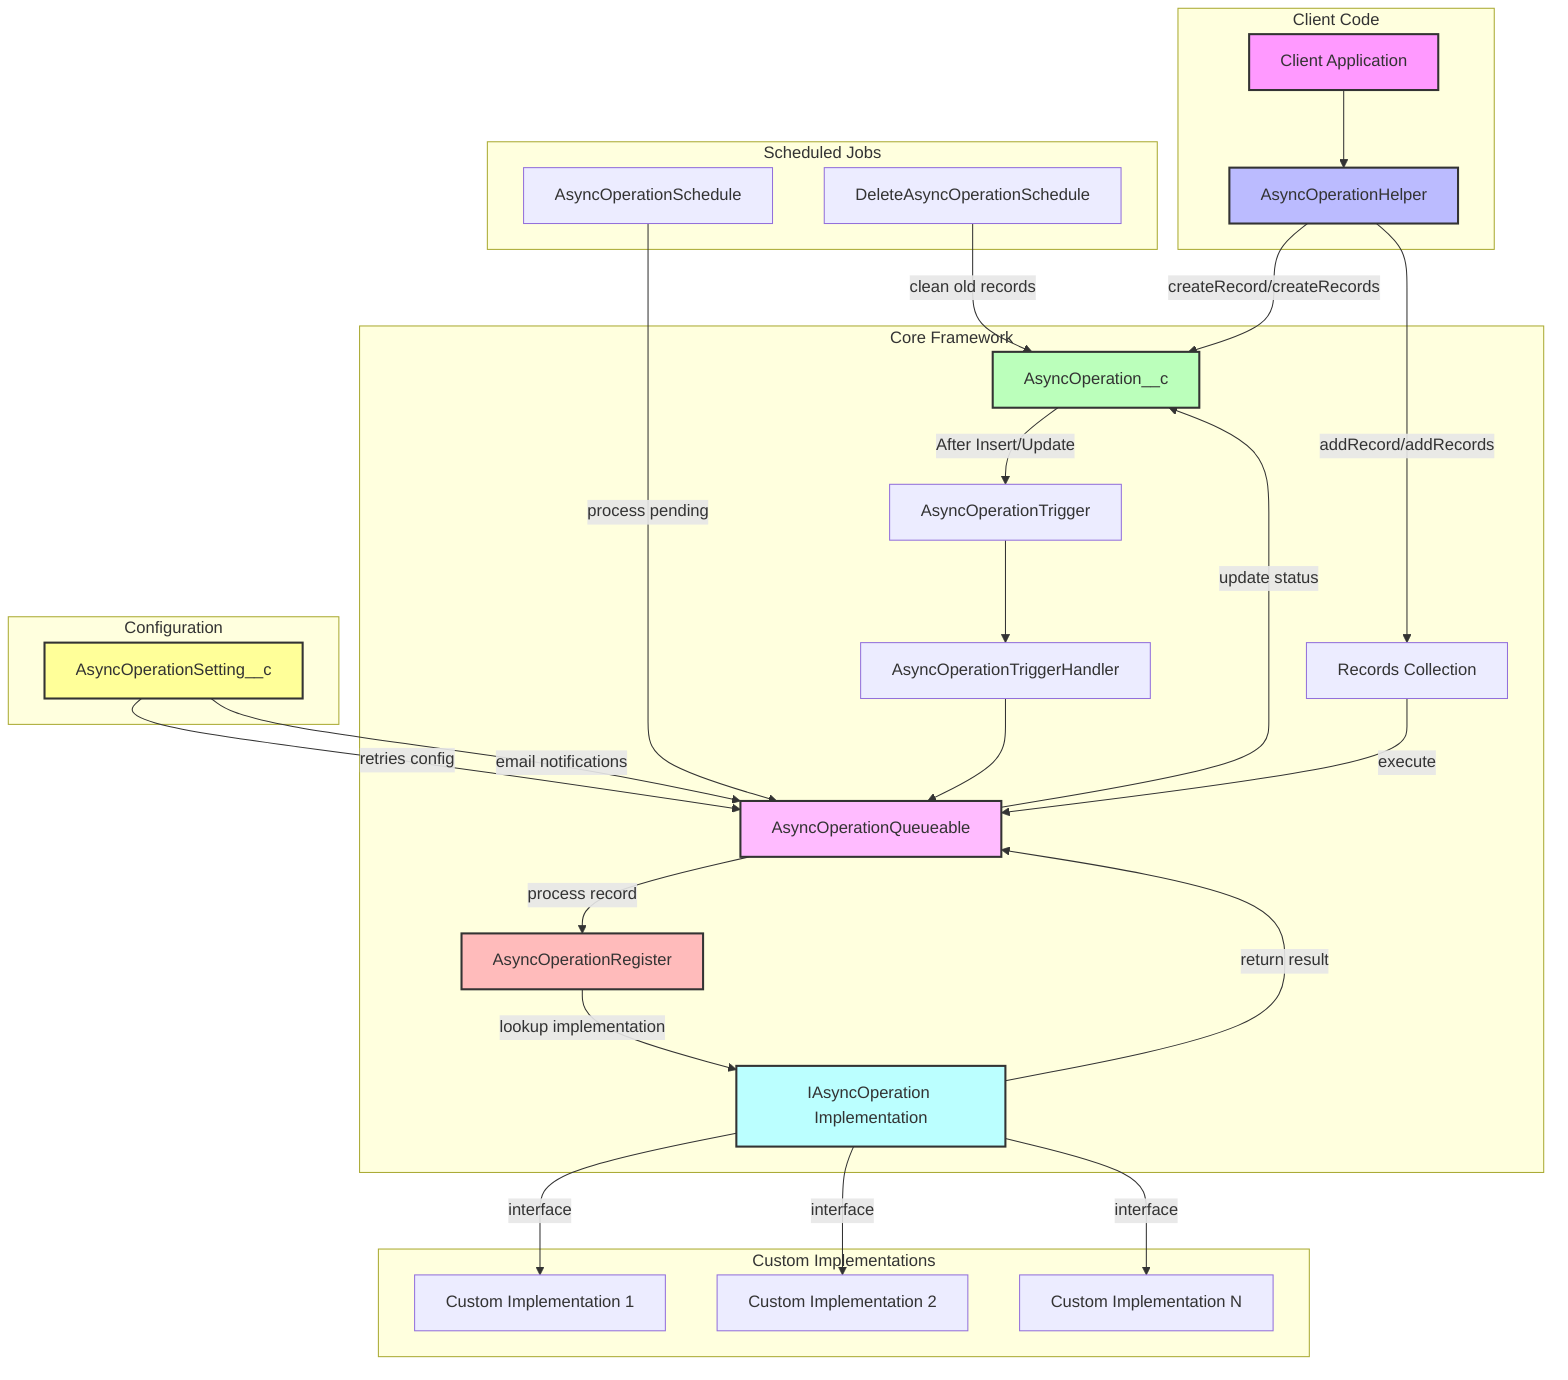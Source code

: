 graph TD
    subgraph "Client Code"
        A[Client Application] --> B[AsyncOperationHelper]
    end
    
    subgraph "Core Framework"
        B[AsyncOperationHelper] -->|createRecord/createRecords| C[AsyncOperation__c]
        B -->|addRecord/addRecords| D[Records Collection]
        D -->|execute| E[AsyncOperationQueueable]
        C -->|After Insert/Update| F[AsyncOperationTrigger]
        F --> G[AsyncOperationTriggerHandler]
        G --> E[AsyncOperationQueueable]
        E -->|process record| H[AsyncOperationRegister]
        H -->|lookup implementation| I[IAsyncOperation Implementation]
        I -->|return result| E
        E -->|update status| C
    end
    
    subgraph "Custom Implementations"
        I -->|interface| J[Custom Implementation 1]
        I -->|interface| K[Custom Implementation 2]
        I -->|interface| L[Custom Implementation N]
    end
    
    subgraph "Configuration"
        M[AsyncOperationSetting__c] -->|retries config| E
        M -->|email notifications| E
    end
    
    subgraph "Scheduled Jobs"
        N[AsyncOperationSchedule] -->|process pending| E
        O[DeleteAsyncOperationSchedule] -->|clean old records| C
    end
    
    style A fill:#f9f,stroke:#333,stroke-width:2px
    style B fill:#bbf,stroke:#333,stroke-width:2px
    style C fill:#bfb,stroke:#333,stroke-width:2px
    style E fill:#fbf,stroke:#333,stroke-width:2px
    style H fill:#fbb,stroke:#333,stroke-width:2px
    style I fill:#bff,stroke:#333,stroke-width:2px
    style M fill:#ff9,stroke:#333,stroke-width:2px